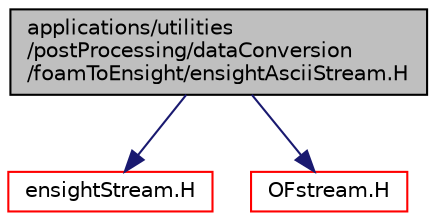 digraph "applications/utilities/postProcessing/dataConversion/foamToEnsight/ensightAsciiStream.H"
{
  bgcolor="transparent";
  edge [fontname="Helvetica",fontsize="10",labelfontname="Helvetica",labelfontsize="10"];
  node [fontname="Helvetica",fontsize="10",shape=record];
  Node0 [label="applications/utilities\l/postProcessing/dataConversion\l/foamToEnsight/ensightAsciiStream.H",height=0.2,width=0.4,color="black", fillcolor="grey75", style="filled", fontcolor="black"];
  Node0 -> Node1 [color="midnightblue",fontsize="10",style="solid",fontname="Helvetica"];
  Node1 [label="ensightStream.H",height=0.2,width=0.4,color="red",URL="$a19292.html"];
  Node0 -> Node95 [color="midnightblue",fontsize="10",style="solid",fontname="Helvetica"];
  Node95 [label="OFstream.H",height=0.2,width=0.4,color="red",URL="$a09791.html"];
}
